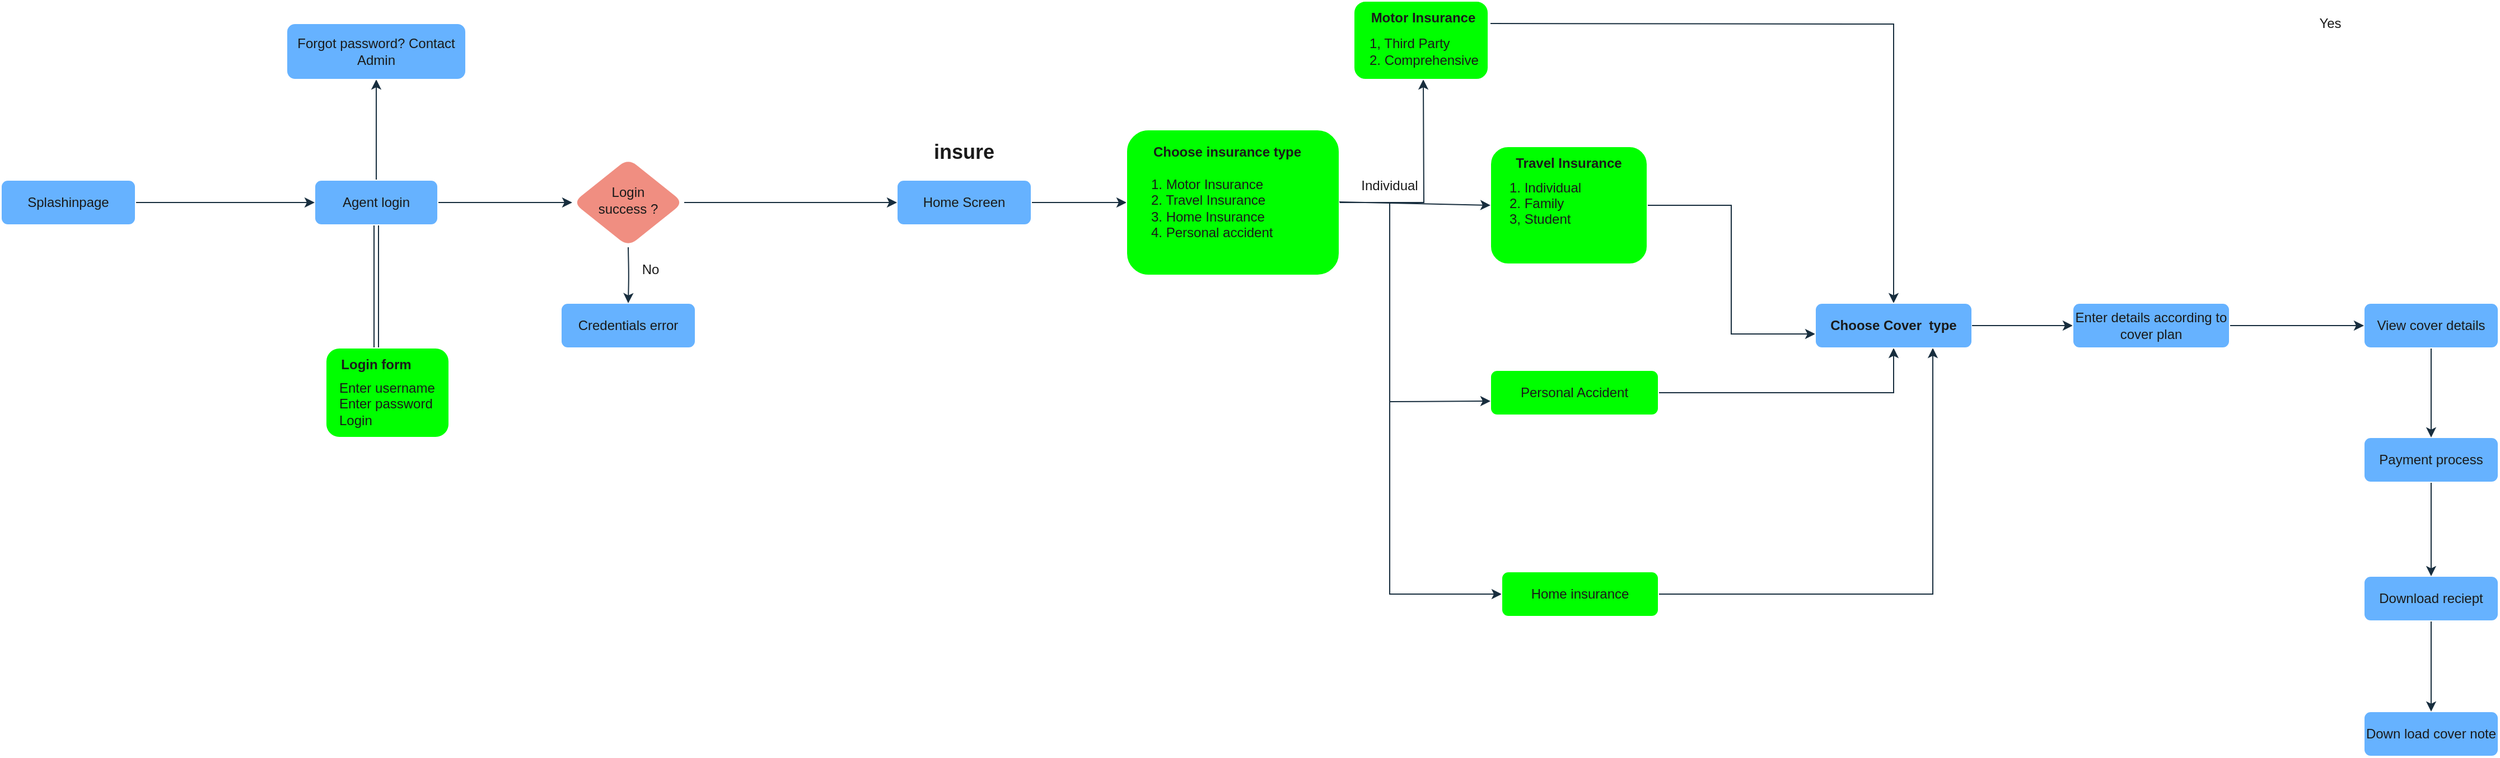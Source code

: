 <mxfile version="21.7.1" type="github">
  <diagram id="C5RBs43oDa-KdzZeNtuy" name="Page-1">
    <mxGraphModel dx="2801" dy="730" grid="1" gridSize="10" guides="1" tooltips="1" connect="1" arrows="1" fold="1" page="1" pageScale="1" pageWidth="827" pageHeight="1169" background="#FFFFFF" math="0" shadow="0">
      <root>
        <mxCell id="WIyWlLk6GJQsqaUBKTNV-0" />
        <mxCell id="WIyWlLk6GJQsqaUBKTNV-1" parent="WIyWlLk6GJQsqaUBKTNV-0" />
        <mxCell id="pf6vQ9Jf3TC-Aerc5y8N-1" value="" style="edgeStyle=orthogonalEdgeStyle;rounded=1;orthogonalLoop=1;jettySize=auto;html=1;entryX=0;entryY=0.5;entryDx=0;entryDy=0;labelBackgroundColor=none;strokeColor=#182E3E;fontColor=default;" edge="1" parent="WIyWlLk6GJQsqaUBKTNV-1" source="WIyWlLk6GJQsqaUBKTNV-3" target="SSCyuXy0SERKJgrXDmF3-12">
          <mxGeometry relative="1" as="geometry">
            <mxPoint x="-1118" y="300" as="targetPoint" />
          </mxGeometry>
        </mxCell>
        <mxCell id="pf6vQ9Jf3TC-Aerc5y8N-24" value="" style="edgeStyle=orthogonalEdgeStyle;rounded=1;orthogonalLoop=1;jettySize=auto;html=1;shape=link;labelBackgroundColor=none;strokeColor=#182E3E;fontColor=default;" edge="1" parent="WIyWlLk6GJQsqaUBKTNV-1" source="WIyWlLk6GJQsqaUBKTNV-3" target="pf6vQ9Jf3TC-Aerc5y8N-20">
          <mxGeometry relative="1" as="geometry" />
        </mxCell>
        <mxCell id="pf6vQ9Jf3TC-Aerc5y8N-27" value="" style="edgeStyle=orthogonalEdgeStyle;rounded=1;orthogonalLoop=1;jettySize=auto;html=1;labelBackgroundColor=none;strokeColor=#182E3E;fontColor=default;" edge="1" parent="WIyWlLk6GJQsqaUBKTNV-1" source="WIyWlLk6GJQsqaUBKTNV-3" target="pf6vQ9Jf3TC-Aerc5y8N-26">
          <mxGeometry relative="1" as="geometry" />
        </mxCell>
        <mxCell id="WIyWlLk6GJQsqaUBKTNV-3" value="Agent login" style="rounded=1;whiteSpace=wrap;html=1;fontSize=12;glass=0;strokeWidth=1;shadow=0;labelBackgroundColor=none;fillColor=#66B2FF;strokeColor=#FFFFFF;fontColor=#1A1A1A;" parent="WIyWlLk6GJQsqaUBKTNV-1" vertex="1">
          <mxGeometry x="-1248" y="280" width="110" height="40" as="geometry" />
        </mxCell>
        <mxCell id="WIyWlLk6GJQsqaUBKTNV-7" value="Credentials error" style="rounded=1;whiteSpace=wrap;html=1;fontSize=12;glass=0;strokeWidth=1;shadow=0;labelBackgroundColor=none;fillColor=#66B2FF;strokeColor=#FFFFFF;fontColor=#1A1A1A;" parent="WIyWlLk6GJQsqaUBKTNV-1" vertex="1">
          <mxGeometry x="-1028" y="390" width="120" height="40" as="geometry" />
        </mxCell>
        <mxCell id="SSCyuXy0SERKJgrXDmF3-26" value="" style="edgeStyle=orthogonalEdgeStyle;rounded=1;orthogonalLoop=1;jettySize=auto;html=1;labelBackgroundColor=none;strokeColor=#182E3E;fontColor=default;" parent="WIyWlLk6GJQsqaUBKTNV-1" source="SSCyuXy0SERKJgrXDmF3-9" target="SSCyuXy0SERKJgrXDmF3-25" edge="1">
          <mxGeometry relative="1" as="geometry" />
        </mxCell>
        <mxCell id="SSCyuXy0SERKJgrXDmF3-9" value="Home Screen" style="rounded=1;whiteSpace=wrap;html=1;fontSize=12;glass=0;strokeWidth=1;shadow=0;labelBackgroundColor=none;fillColor=#66B2FF;strokeColor=#FFFFFF;fontColor=#1A1A1A;" parent="WIyWlLk6GJQsqaUBKTNV-1" vertex="1">
          <mxGeometry x="-728" y="280" width="120" height="40" as="geometry" />
        </mxCell>
        <mxCell id="SSCyuXy0SERKJgrXDmF3-32" value="" style="edgeStyle=orthogonalEdgeStyle;rounded=1;orthogonalLoop=1;jettySize=auto;html=1;labelBackgroundColor=none;strokeColor=#182E3E;fontColor=default;" parent="WIyWlLk6GJQsqaUBKTNV-1" target="WIyWlLk6GJQsqaUBKTNV-7" edge="1">
          <mxGeometry relative="1" as="geometry">
            <mxPoint x="-968" y="340.0" as="sourcePoint" />
          </mxGeometry>
        </mxCell>
        <mxCell id="pf6vQ9Jf3TC-Aerc5y8N-46" value="" style="edgeStyle=orthogonalEdgeStyle;rounded=0;orthogonalLoop=1;jettySize=auto;html=1;strokeColor=#182E3E;fontColor=#1A1A1A;" edge="1" parent="WIyWlLk6GJQsqaUBKTNV-1" source="SSCyuXy0SERKJgrXDmF3-12" target="SSCyuXy0SERKJgrXDmF3-9">
          <mxGeometry relative="1" as="geometry">
            <mxPoint x="-798" y="255" as="targetPoint" />
          </mxGeometry>
        </mxCell>
        <mxCell id="SSCyuXy0SERKJgrXDmF3-12" value="Login&lt;br&gt;success ?" style="rhombus;whiteSpace=wrap;html=1;shadow=0;fontFamily=Helvetica;fontSize=12;align=center;strokeWidth=1;spacing=6;spacingTop=-4;rounded=1;labelBackgroundColor=none;fillColor=#F08E81;strokeColor=#FFFFFF;fontColor=#1A1A1A;" parent="WIyWlLk6GJQsqaUBKTNV-1" vertex="1">
          <mxGeometry x="-1018" y="260" width="100" height="80" as="geometry" />
        </mxCell>
        <mxCell id="SSCyuXy0SERKJgrXDmF3-17" value="Yes" style="text;strokeColor=none;align=center;fillColor=none;html=1;verticalAlign=middle;whiteSpace=wrap;rounded=1;labelBackgroundColor=none;fontColor=#1A1A1A;" parent="WIyWlLk6GJQsqaUBKTNV-1" vertex="1">
          <mxGeometry x="512" y="120" width="80" height="40" as="geometry" />
        </mxCell>
        <mxCell id="pf6vQ9Jf3TC-Aerc5y8N-54" value="" style="edgeStyle=orthogonalEdgeStyle;rounded=0;orthogonalLoop=1;jettySize=auto;html=1;strokeColor=#182E3E;fontColor=#1A1A1A;" edge="1" parent="WIyWlLk6GJQsqaUBKTNV-1" source="SSCyuXy0SERKJgrXDmF3-25">
          <mxGeometry relative="1" as="geometry">
            <mxPoint x="-258" y="190" as="targetPoint" />
          </mxGeometry>
        </mxCell>
        <mxCell id="pf6vQ9Jf3TC-Aerc5y8N-56" value="" style="edgeStyle=orthogonalEdgeStyle;rounded=0;orthogonalLoop=1;jettySize=auto;html=1;strokeColor=#182E3E;fontColor=#1A1A1A;entryX=0;entryY=0.5;entryDx=0;entryDy=0;" edge="1" parent="WIyWlLk6GJQsqaUBKTNV-1" source="SSCyuXy0SERKJgrXDmF3-25" target="SSCyuXy0SERKJgrXDmF3-50">
          <mxGeometry relative="1" as="geometry">
            <Array as="points">
              <mxPoint x="-288" y="300" />
              <mxPoint x="-288" y="650" />
              <mxPoint x="-188" y="650" />
            </Array>
          </mxGeometry>
        </mxCell>
        <mxCell id="SSCyuXy0SERKJgrXDmF3-25" value="" style="rounded=1;whiteSpace=wrap;html=1;fontSize=12;glass=0;strokeWidth=1;shadow=0;labelBackgroundColor=none;fillColor=#00FF00;strokeColor=#FFFFFF;fontColor=#1A1A1A;" parent="WIyWlLk6GJQsqaUBKTNV-1" vertex="1">
          <mxGeometry x="-523" y="235" width="190" height="130" as="geometry" />
        </mxCell>
        <mxCell id="SSCyuXy0SERKJgrXDmF3-33" value="No" style="text;strokeColor=none;align=center;fillColor=none;html=1;verticalAlign=middle;whiteSpace=wrap;rounded=1;labelBackgroundColor=none;fontColor=#1A1A1A;" parent="WIyWlLk6GJQsqaUBKTNV-1" vertex="1">
          <mxGeometry x="-988" y="340" width="80" height="40" as="geometry" />
        </mxCell>
        <mxCell id="pf6vQ9Jf3TC-Aerc5y8N-59" value="" style="edgeStyle=orthogonalEdgeStyle;rounded=0;orthogonalLoop=1;jettySize=auto;html=1;strokeColor=#182E3E;fontColor=#1A1A1A;entryX=0.5;entryY=0;entryDx=0;entryDy=0;" edge="1" parent="WIyWlLk6GJQsqaUBKTNV-1" target="pf6vQ9Jf3TC-Aerc5y8N-58">
          <mxGeometry relative="1" as="geometry">
            <mxPoint x="-198" y="140" as="sourcePoint" />
            <mxPoint x="162" y="340" as="targetPoint" />
          </mxGeometry>
        </mxCell>
        <mxCell id="pf6vQ9Jf3TC-Aerc5y8N-66" value="" style="edgeStyle=orthogonalEdgeStyle;rounded=0;orthogonalLoop=1;jettySize=auto;html=1;strokeColor=#182E3E;fontColor=#1A1A1A;entryX=0;entryY=0.75;entryDx=0;entryDy=0;" edge="1" parent="WIyWlLk6GJQsqaUBKTNV-1" source="SSCyuXy0SERKJgrXDmF3-49" target="pf6vQ9Jf3TC-Aerc5y8N-60">
          <mxGeometry relative="1" as="geometry">
            <mxPoint x="2" y="300" as="targetPoint" />
          </mxGeometry>
        </mxCell>
        <mxCell id="SSCyuXy0SERKJgrXDmF3-49" value="" style="rounded=1;whiteSpace=wrap;html=1;fontSize=12;glass=0;strokeWidth=1;shadow=0;labelBackgroundColor=none;fillColor=#00FF00;strokeColor=#FFFFFF;fontColor=#1A1A1A;" parent="WIyWlLk6GJQsqaUBKTNV-1" vertex="1">
          <mxGeometry x="-198" y="250" width="140" height="105" as="geometry" />
        </mxCell>
        <mxCell id="pf6vQ9Jf3TC-Aerc5y8N-77" value="" style="edgeStyle=orthogonalEdgeStyle;rounded=0;orthogonalLoop=1;jettySize=auto;html=1;strokeColor=#182E3E;fontColor=#1A1A1A;entryX=0.75;entryY=1;entryDx=0;entryDy=0;" edge="1" parent="WIyWlLk6GJQsqaUBKTNV-1" source="SSCyuXy0SERKJgrXDmF3-50" target="pf6vQ9Jf3TC-Aerc5y8N-58">
          <mxGeometry relative="1" as="geometry">
            <mxPoint x="42" y="650" as="targetPoint" />
          </mxGeometry>
        </mxCell>
        <mxCell id="SSCyuXy0SERKJgrXDmF3-50" value="Home insurance" style="rounded=1;whiteSpace=wrap;html=1;fontSize=12;glass=0;strokeWidth=1;shadow=0;labelBackgroundColor=none;fillColor=#00FF00;strokeColor=#FFFFFF;fontColor=#1A1A1A;" parent="WIyWlLk6GJQsqaUBKTNV-1" vertex="1">
          <mxGeometry x="-188" y="630" width="140" height="40" as="geometry" />
        </mxCell>
        <mxCell id="SSCyuXy0SERKJgrXDmF3-61" value="Individual" style="text;strokeColor=none;align=center;fillColor=none;html=1;verticalAlign=middle;whiteSpace=wrap;rounded=1;labelBackgroundColor=none;fontColor=#1A1A1A;" parent="WIyWlLk6GJQsqaUBKTNV-1" vertex="1">
          <mxGeometry x="-318" y="270" width="60" height="30" as="geometry" />
        </mxCell>
        <mxCell id="pf6vQ9Jf3TC-Aerc5y8N-2" value="Down load cover note" style="rounded=1;whiteSpace=wrap;html=1;fontSize=12;glass=0;strokeWidth=1;shadow=0;labelBackgroundColor=none;fillColor=#66B2FF;strokeColor=#FFFFFF;fontColor=#1A1A1A;" vertex="1" parent="WIyWlLk6GJQsqaUBKTNV-1">
          <mxGeometry x="582" y="755" width="120" height="40" as="geometry" />
        </mxCell>
        <mxCell id="pf6vQ9Jf3TC-Aerc5y8N-87" value="" style="edgeStyle=orthogonalEdgeStyle;rounded=0;orthogonalLoop=1;jettySize=auto;html=1;strokeColor=#182E3E;fontColor=#1A1A1A;" edge="1" parent="WIyWlLk6GJQsqaUBKTNV-1" source="pf6vQ9Jf3TC-Aerc5y8N-3" target="pf6vQ9Jf3TC-Aerc5y8N-2">
          <mxGeometry relative="1" as="geometry" />
        </mxCell>
        <mxCell id="pf6vQ9Jf3TC-Aerc5y8N-3" value="Download reciept" style="rounded=1;whiteSpace=wrap;html=1;fontSize=12;glass=0;strokeWidth=1;shadow=0;labelBackgroundColor=none;fillColor=#66B2FF;strokeColor=#FFFFFF;fontColor=#1A1A1A;" vertex="1" parent="WIyWlLk6GJQsqaUBKTNV-1">
          <mxGeometry x="582" y="634" width="120" height="40" as="geometry" />
        </mxCell>
        <mxCell id="pf6vQ9Jf3TC-Aerc5y8N-85" value="" style="edgeStyle=orthogonalEdgeStyle;rounded=0;orthogonalLoop=1;jettySize=auto;html=1;strokeColor=#182E3E;fontColor=#1A1A1A;" edge="1" parent="WIyWlLk6GJQsqaUBKTNV-1" source="pf6vQ9Jf3TC-Aerc5y8N-4" target="pf6vQ9Jf3TC-Aerc5y8N-3">
          <mxGeometry relative="1" as="geometry" />
        </mxCell>
        <mxCell id="pf6vQ9Jf3TC-Aerc5y8N-4" value="Payment process" style="rounded=1;whiteSpace=wrap;html=1;fontSize=12;glass=0;strokeWidth=1;shadow=0;labelBackgroundColor=none;fillColor=#66B2FF;strokeColor=#FFFFFF;fontColor=#1A1A1A;" vertex="1" parent="WIyWlLk6GJQsqaUBKTNV-1">
          <mxGeometry x="582" y="510" width="120" height="40" as="geometry" />
        </mxCell>
        <mxCell id="pf6vQ9Jf3TC-Aerc5y8N-84" value="" style="edgeStyle=orthogonalEdgeStyle;rounded=0;orthogonalLoop=1;jettySize=auto;html=1;strokeColor=#182E3E;fontColor=#1A1A1A;" edge="1" parent="WIyWlLk6GJQsqaUBKTNV-1" source="pf6vQ9Jf3TC-Aerc5y8N-5" target="pf6vQ9Jf3TC-Aerc5y8N-4">
          <mxGeometry relative="1" as="geometry" />
        </mxCell>
        <mxCell id="pf6vQ9Jf3TC-Aerc5y8N-5" value="View cover details" style="rounded=1;whiteSpace=wrap;html=1;fontSize=12;glass=0;strokeWidth=1;shadow=0;labelBackgroundColor=none;fillColor=#66B2FF;strokeColor=#FFFFFF;fontColor=#1A1A1A;" vertex="1" parent="WIyWlLk6GJQsqaUBKTNV-1">
          <mxGeometry x="582" y="390" width="120" height="40" as="geometry" />
        </mxCell>
        <mxCell id="pf6vQ9Jf3TC-Aerc5y8N-6" value="" style="rounded=1;whiteSpace=wrap;html=1;fontSize=12;glass=0;strokeWidth=1;shadow=0;labelBackgroundColor=none;fillColor=#00FF00;strokeColor=#FFFFFF;fontColor=#1A1A1A;" vertex="1" parent="WIyWlLk6GJQsqaUBKTNV-1">
          <mxGeometry x="-1238" y="430" width="110" height="80" as="geometry" />
        </mxCell>
        <mxCell id="pf6vQ9Jf3TC-Aerc5y8N-9" value="" style="edgeStyle=orthogonalEdgeStyle;rounded=1;orthogonalLoop=1;jettySize=auto;html=1;labelBackgroundColor=none;strokeColor=#182E3E;fontColor=default;" edge="1" parent="WIyWlLk6GJQsqaUBKTNV-1" source="pf6vQ9Jf3TC-Aerc5y8N-7" target="WIyWlLk6GJQsqaUBKTNV-3">
          <mxGeometry relative="1" as="geometry" />
        </mxCell>
        <mxCell id="pf6vQ9Jf3TC-Aerc5y8N-7" value="Splashinpage" style="rounded=1;whiteSpace=wrap;html=1;fontSize=12;glass=0;strokeWidth=1;shadow=0;fillColor=#66B2FF;labelBackgroundColor=none;strokeColor=#FFFFFF;fontColor=#1A1A1A;" vertex="1" parent="WIyWlLk6GJQsqaUBKTNV-1">
          <mxGeometry x="-1528" y="280" width="120" height="40" as="geometry" />
        </mxCell>
        <mxCell id="pf6vQ9Jf3TC-Aerc5y8N-16" value="&lt;div&gt;Enter username&lt;/div&gt;&lt;div&gt;Enter password&lt;/div&gt;&lt;div&gt;Login&lt;br&gt; &lt;/div&gt;" style="text;strokeColor=none;align=left;fillColor=none;html=1;verticalAlign=middle;whiteSpace=wrap;rounded=1;labelBackgroundColor=none;fontColor=#1A1A1A;" vertex="1" parent="WIyWlLk6GJQsqaUBKTNV-1">
          <mxGeometry x="-1228" y="455" width="120" height="50" as="geometry" />
        </mxCell>
        <mxCell id="pf6vQ9Jf3TC-Aerc5y8N-20" value="&lt;b&gt;Login form&lt;/b&gt;" style="text;strokeColor=none;align=center;fillColor=none;html=1;verticalAlign=middle;whiteSpace=wrap;rounded=1;labelBackgroundColor=none;fontColor=#1A1A1A;" vertex="1" parent="WIyWlLk6GJQsqaUBKTNV-1">
          <mxGeometry x="-1228" y="430" width="70" height="30" as="geometry" />
        </mxCell>
        <mxCell id="pf6vQ9Jf3TC-Aerc5y8N-26" value="Forgot password? Contact Admin" style="whiteSpace=wrap;html=1;rounded=1;glass=0;strokeWidth=1;shadow=0;labelBackgroundColor=none;fillColor=#66B2FF;strokeColor=#FFFFFF;fontColor=#1A1A1A;" vertex="1" parent="WIyWlLk6GJQsqaUBKTNV-1">
          <mxGeometry x="-1273" y="140" width="160" height="50" as="geometry" />
        </mxCell>
        <mxCell id="pf6vQ9Jf3TC-Aerc5y8N-34" value="&lt;b&gt;&lt;font style=&quot;font-size: 18px;&quot;&gt;insure&lt;/font&gt;&lt;/b&gt;" style="text;strokeColor=none;align=center;fillColor=none;html=1;verticalAlign=middle;whiteSpace=wrap;rounded=1;labelBackgroundColor=none;fontColor=#1A1A1A;" vertex="1" parent="WIyWlLk6GJQsqaUBKTNV-1">
          <mxGeometry x="-698" y="240" width="60" height="30" as="geometry" />
        </mxCell>
        <mxCell id="pf6vQ9Jf3TC-Aerc5y8N-35" value="&lt;b&gt;Choose insurance type&lt;br&gt;&lt;/b&gt;" style="text;strokeColor=none;align=center;fillColor=none;html=1;verticalAlign=middle;whiteSpace=wrap;rounded=1;labelBackgroundColor=none;fontColor=#1A1A1A;" vertex="1" parent="WIyWlLk6GJQsqaUBKTNV-1">
          <mxGeometry x="-503" y="240" width="140" height="30" as="geometry" />
        </mxCell>
        <mxCell id="pf6vQ9Jf3TC-Aerc5y8N-36" value="&lt;div&gt;1. Motor Insurance&lt;br&gt;&lt;/div&gt;&lt;div&gt;2. Travel Insurance&lt;br&gt;&lt;/div&gt;&lt;div&gt;3. Home Insurance&lt;/div&gt;&lt;div&gt;4. Personal accident&lt;br&gt; &lt;/div&gt;" style="text;strokeColor=none;align=left;fillColor=none;html=1;verticalAlign=middle;whiteSpace=wrap;rounded=1;labelBackgroundColor=none;fontColor=#1A1A1A;" vertex="1" parent="WIyWlLk6GJQsqaUBKTNV-1">
          <mxGeometry x="-503" y="280" width="120" height="50" as="geometry" />
        </mxCell>
        <mxCell id="pf6vQ9Jf3TC-Aerc5y8N-75" value="" style="edgeStyle=orthogonalEdgeStyle;rounded=0;orthogonalLoop=1;jettySize=auto;html=1;strokeColor=#182E3E;fontColor=#1A1A1A;entryX=0.5;entryY=1;entryDx=0;entryDy=0;" edge="1" parent="WIyWlLk6GJQsqaUBKTNV-1" source="pf6vQ9Jf3TC-Aerc5y8N-45" target="pf6vQ9Jf3TC-Aerc5y8N-58">
          <mxGeometry relative="1" as="geometry">
            <mxPoint x="47" y="475" as="targetPoint" />
          </mxGeometry>
        </mxCell>
        <mxCell id="pf6vQ9Jf3TC-Aerc5y8N-45" value="Personal Accident" style="rounded=1;whiteSpace=wrap;html=1;fontSize=12;glass=0;strokeWidth=1;shadow=0;labelBackgroundColor=none;fillColor=#00FF00;strokeColor=#FFFFFF;fontColor=#1A1A1A;" vertex="1" parent="WIyWlLk6GJQsqaUBKTNV-1">
          <mxGeometry x="-198" y="450" width="150" height="40" as="geometry" />
        </mxCell>
        <mxCell id="pf6vQ9Jf3TC-Aerc5y8N-51" value="" style="endArrow=classic;html=1;rounded=0;strokeColor=#182E3E;fontColor=#1A1A1A;entryX=0;entryY=0.5;entryDx=0;entryDy=0;" edge="1" parent="WIyWlLk6GJQsqaUBKTNV-1" target="SSCyuXy0SERKJgrXDmF3-49">
          <mxGeometry width="50" height="50" relative="1" as="geometry">
            <mxPoint x="-333" y="299.5" as="sourcePoint" />
            <mxPoint x="-213" y="300" as="targetPoint" />
          </mxGeometry>
        </mxCell>
        <mxCell id="pf6vQ9Jf3TC-Aerc5y8N-57" value="" style="endArrow=classic;html=1;rounded=0;strokeColor=#182E3E;fontColor=#1A1A1A;entryX=0;entryY=0.5;entryDx=0;entryDy=0;" edge="1" parent="WIyWlLk6GJQsqaUBKTNV-1">
          <mxGeometry width="50" height="50" relative="1" as="geometry">
            <mxPoint x="-288" y="478" as="sourcePoint" />
            <mxPoint x="-198" y="477.5" as="targetPoint" />
          </mxGeometry>
        </mxCell>
        <mxCell id="pf6vQ9Jf3TC-Aerc5y8N-58" value="" style="rounded=1;whiteSpace=wrap;html=1;fillColor=#66B2FF;strokeColor=#FFFFFF;fontColor=#1A1A1A;glass=0;strokeWidth=1;shadow=0;labelBackgroundColor=none;" vertex="1" parent="WIyWlLk6GJQsqaUBKTNV-1">
          <mxGeometry x="92" y="390" width="140" height="40" as="geometry" />
        </mxCell>
        <mxCell id="pf6vQ9Jf3TC-Aerc5y8N-82" value="" style="edgeStyle=orthogonalEdgeStyle;rounded=0;orthogonalLoop=1;jettySize=auto;html=1;strokeColor=#182E3E;fontColor=#1A1A1A;" edge="1" parent="WIyWlLk6GJQsqaUBKTNV-1" source="pf6vQ9Jf3TC-Aerc5y8N-60" target="pf6vQ9Jf3TC-Aerc5y8N-81">
          <mxGeometry relative="1" as="geometry" />
        </mxCell>
        <mxCell id="pf6vQ9Jf3TC-Aerc5y8N-60" value="&lt;b&gt;Choose Cover&amp;nbsp; type&lt;br&gt;&lt;/b&gt;" style="text;strokeColor=none;align=center;fillColor=none;html=1;verticalAlign=middle;whiteSpace=wrap;rounded=1;labelBackgroundColor=none;fontColor=#1A1A1A;" vertex="1" parent="WIyWlLk6GJQsqaUBKTNV-1">
          <mxGeometry x="92" y="395" width="140" height="30" as="geometry" />
        </mxCell>
        <mxCell id="pf6vQ9Jf3TC-Aerc5y8N-69" value="&lt;b&gt;Travel Insurance&lt;br&gt;&lt;/b&gt;" style="text;strokeColor=none;align=center;fillColor=none;html=1;verticalAlign=middle;whiteSpace=wrap;rounded=1;labelBackgroundColor=none;fontColor=#1A1A1A;" vertex="1" parent="WIyWlLk6GJQsqaUBKTNV-1">
          <mxGeometry x="-198" y="250" width="140" height="30" as="geometry" />
        </mxCell>
        <mxCell id="pf6vQ9Jf3TC-Aerc5y8N-70" value="&lt;div&gt;1. Individual&lt;br&gt;&lt;/div&gt;&lt;div&gt;2. Family&lt;/div&gt;&lt;div&gt;3, Student&lt;br&gt;&lt;/div&gt;&lt;div&gt;&lt;br&gt;&lt;/div&gt;&lt;div&gt;&lt;br&gt; &lt;/div&gt;" style="text;strokeColor=none;align=left;fillColor=none;html=1;verticalAlign=middle;whiteSpace=wrap;rounded=1;labelBackgroundColor=none;fontColor=#1A1A1A;" vertex="1" parent="WIyWlLk6GJQsqaUBKTNV-1">
          <mxGeometry x="-183" y="290" width="120" height="50" as="geometry" />
        </mxCell>
        <mxCell id="pf6vQ9Jf3TC-Aerc5y8N-71" value="" style="rounded=1;whiteSpace=wrap;html=1;fontSize=12;glass=0;strokeWidth=1;shadow=0;labelBackgroundColor=none;fillColor=#00FF00;strokeColor=#FFFFFF;fontColor=#1A1A1A;" vertex="1" parent="WIyWlLk6GJQsqaUBKTNV-1">
          <mxGeometry x="-320" y="120" width="120" height="70" as="geometry" />
        </mxCell>
        <mxCell id="pf6vQ9Jf3TC-Aerc5y8N-72" value="&lt;b&gt;Motor Insurance&lt;br&gt;&lt;/b&gt;" style="text;strokeColor=none;align=center;fillColor=none;html=1;verticalAlign=middle;whiteSpace=wrap;rounded=1;labelBackgroundColor=none;fontColor=#1A1A1A;" vertex="1" parent="WIyWlLk6GJQsqaUBKTNV-1">
          <mxGeometry x="-328" y="120" width="140" height="30" as="geometry" />
        </mxCell>
        <mxCell id="pf6vQ9Jf3TC-Aerc5y8N-73" value="&lt;div&gt;1, Third Party&lt;/div&gt;&lt;div&gt;2. Comprehensive&lt;br&gt;&lt;/div&gt;" style="text;strokeColor=none;align=left;fillColor=none;html=1;verticalAlign=middle;whiteSpace=wrap;rounded=1;labelBackgroundColor=none;fontColor=#1A1A1A;" vertex="1" parent="WIyWlLk6GJQsqaUBKTNV-1">
          <mxGeometry x="-308" y="140" width="120" height="50" as="geometry" />
        </mxCell>
        <mxCell id="pf6vQ9Jf3TC-Aerc5y8N-83" value="" style="edgeStyle=orthogonalEdgeStyle;rounded=0;orthogonalLoop=1;jettySize=auto;html=1;strokeColor=#182E3E;fontColor=#1A1A1A;" edge="1" parent="WIyWlLk6GJQsqaUBKTNV-1" source="pf6vQ9Jf3TC-Aerc5y8N-81" target="pf6vQ9Jf3TC-Aerc5y8N-5">
          <mxGeometry relative="1" as="geometry" />
        </mxCell>
        <mxCell id="pf6vQ9Jf3TC-Aerc5y8N-81" value="Enter details according to cover plan" style="rounded=1;whiteSpace=wrap;html=1;fontSize=12;glass=0;strokeWidth=1;shadow=0;labelBackgroundColor=none;fillColor=#66B2FF;strokeColor=#FFFFFF;fontColor=#1A1A1A;" vertex="1" parent="WIyWlLk6GJQsqaUBKTNV-1">
          <mxGeometry x="322" y="390" width="140" height="40" as="geometry" />
        </mxCell>
      </root>
    </mxGraphModel>
  </diagram>
</mxfile>
